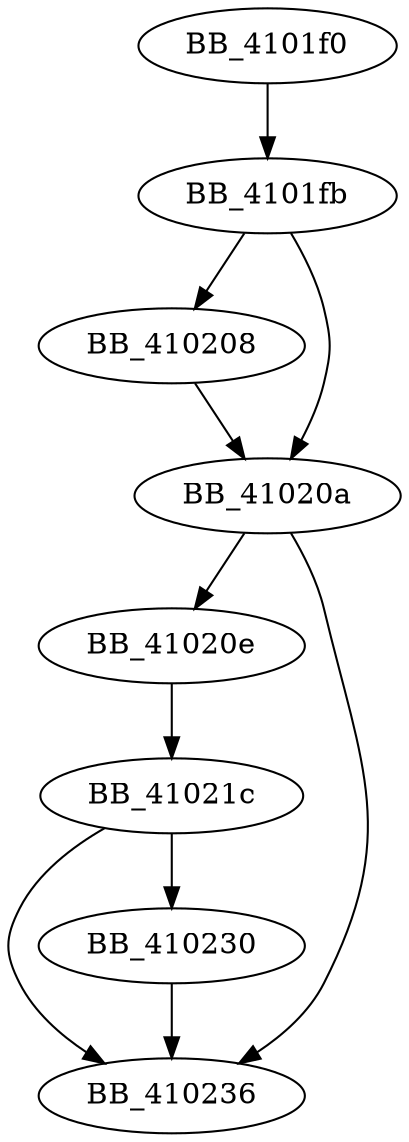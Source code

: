 DiGraph sub_4101F0{
BB_4101f0->BB_4101fb
BB_4101fb->BB_410208
BB_4101fb->BB_41020a
BB_410208->BB_41020a
BB_41020a->BB_41020e
BB_41020a->BB_410236
BB_41020e->BB_41021c
BB_41021c->BB_410230
BB_41021c->BB_410236
BB_410230->BB_410236
}
